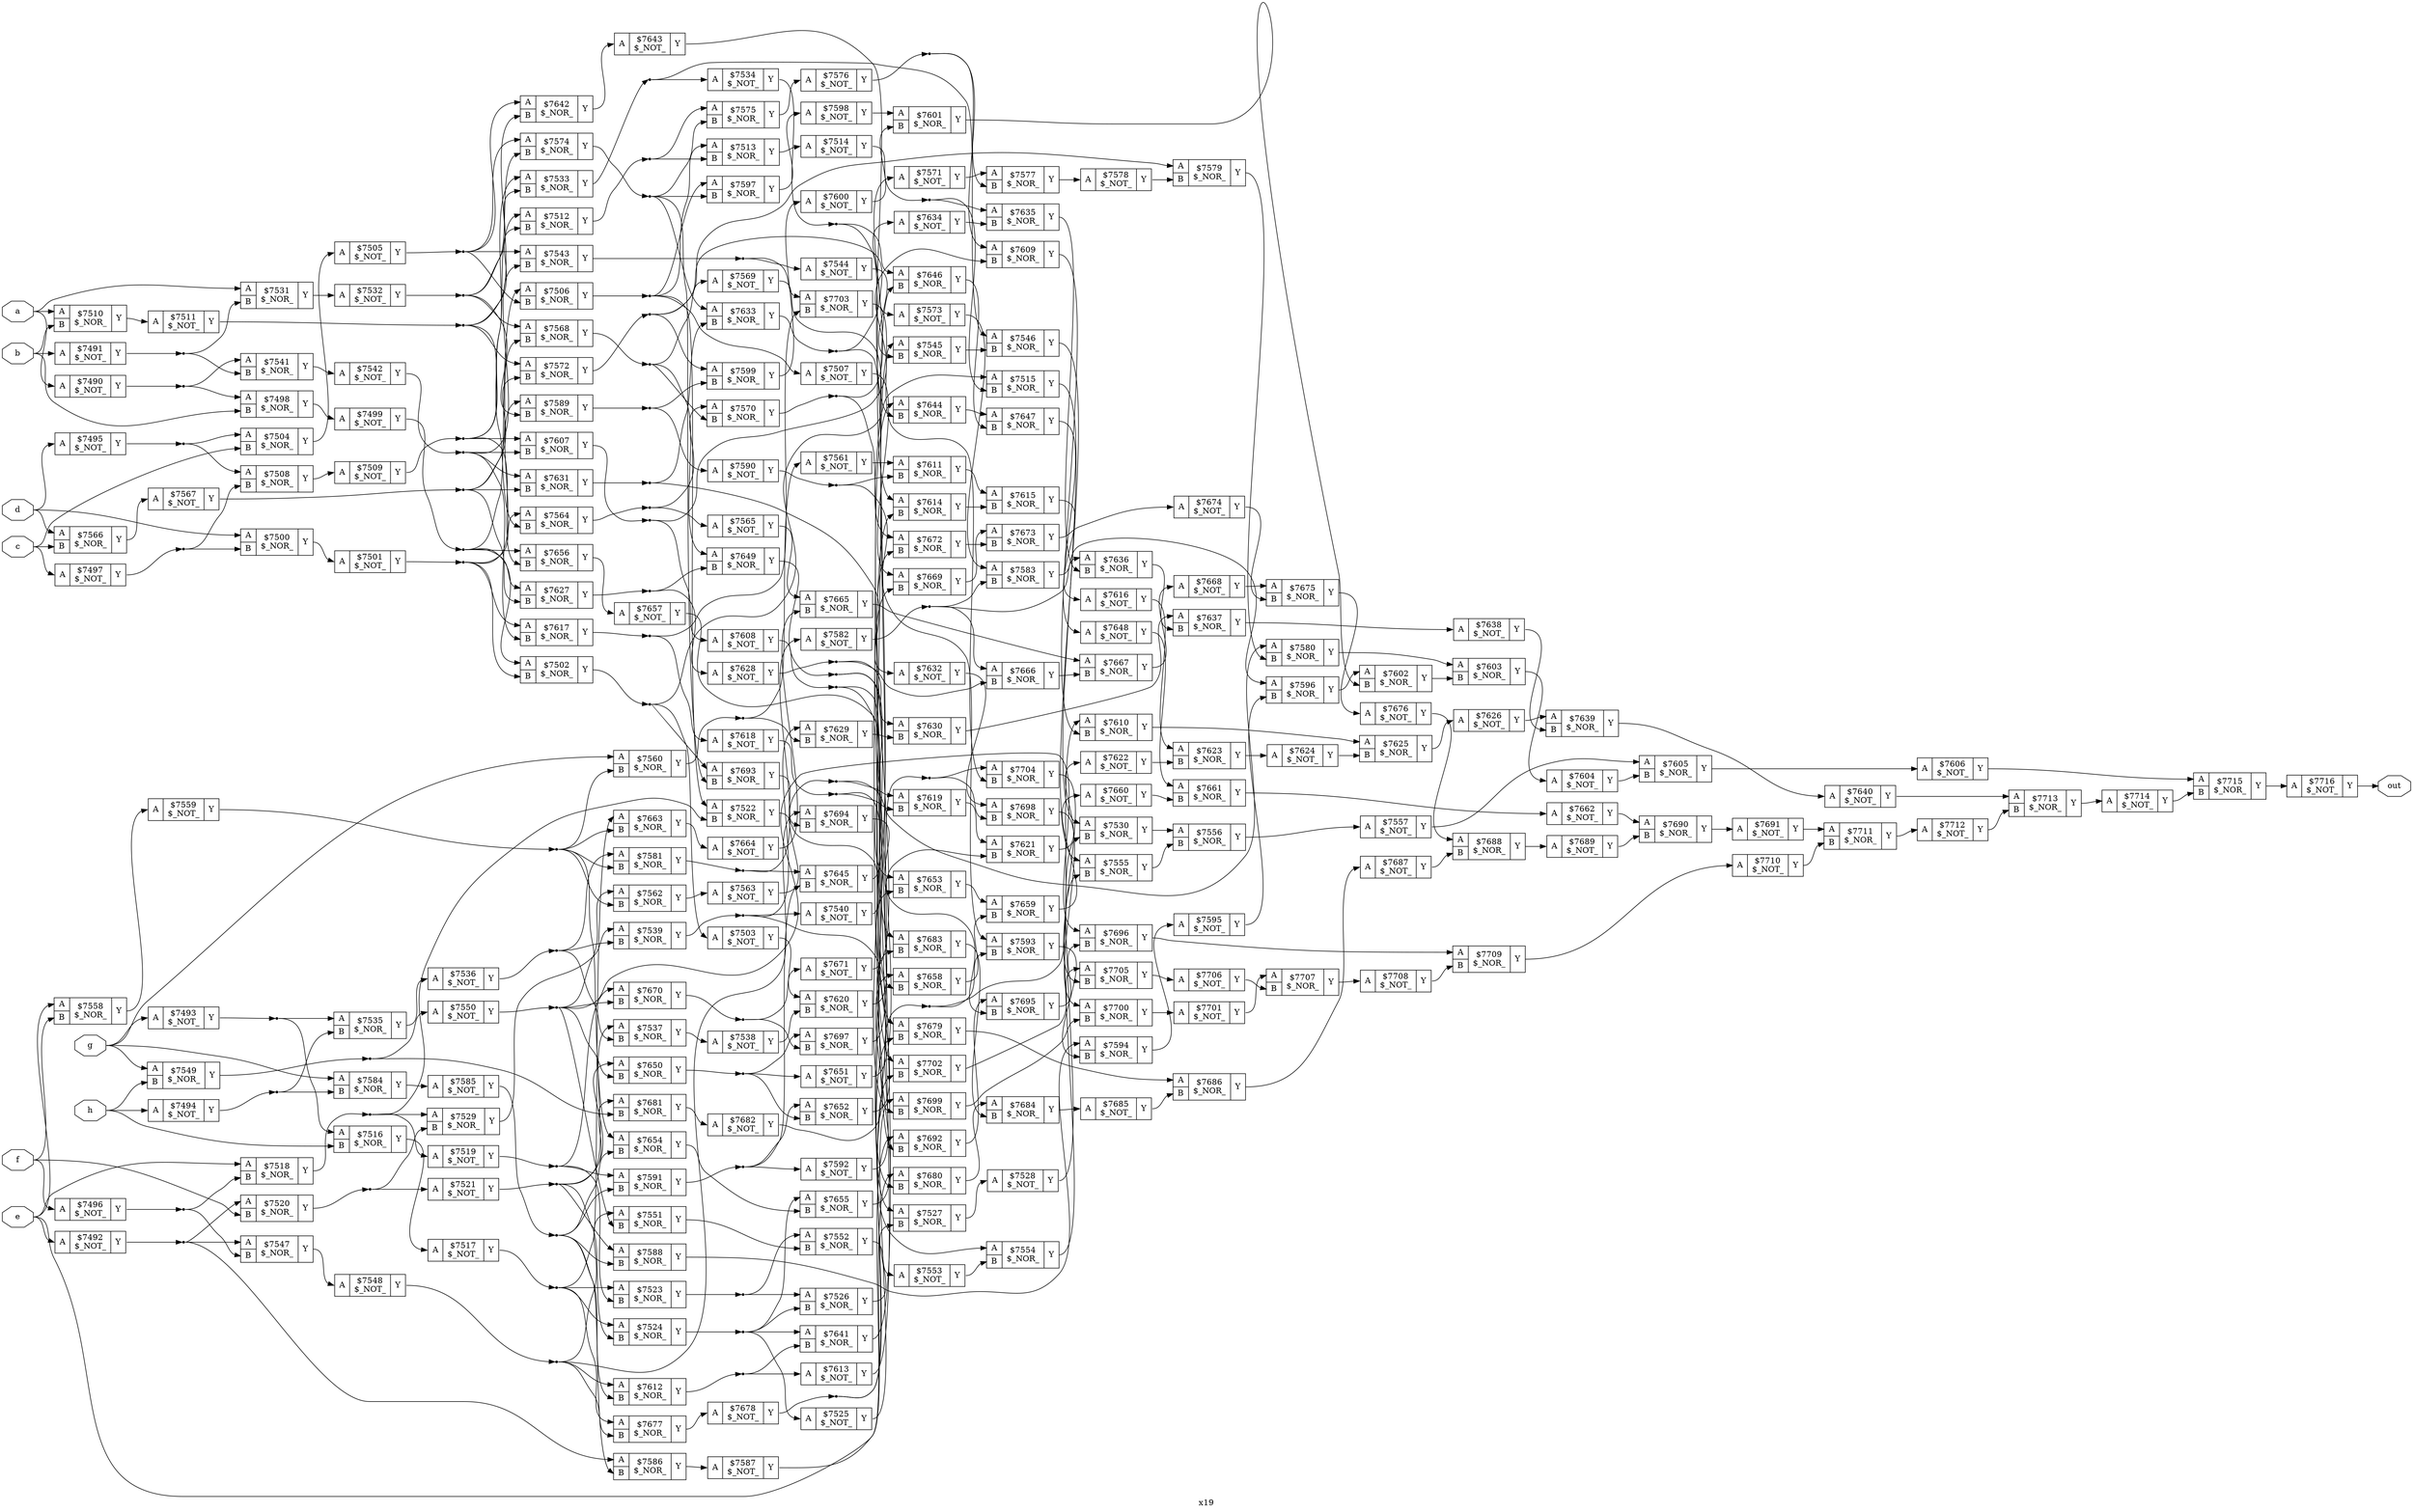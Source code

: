 digraph "x19" {
label="x19";
rankdir="LR";
remincross=true;
n227 [ shape=octagon, label="a", color="black", fontcolor="black" ];
n228 [ shape=octagon, label="b", color="black", fontcolor="black" ];
n229 [ shape=octagon, label="c", color="black", fontcolor="black" ];
n230 [ shape=octagon, label="d", color="black", fontcolor="black" ];
n231 [ shape=octagon, label="e", color="black", fontcolor="black" ];
n232 [ shape=octagon, label="f", color="black", fontcolor="black" ];
n233 [ shape=octagon, label="g", color="black", fontcolor="black" ];
n234 [ shape=octagon, label="h", color="black", fontcolor="black" ];
n235 [ shape=octagon, label="out", color="black", fontcolor="black" ];
c238 [ shape=record, label="{{<p236> A}|$7490\n$_NOT_|{<p237> Y}}" ];
c239 [ shape=record, label="{{<p236> A}|$7491\n$_NOT_|{<p237> Y}}" ];
c240 [ shape=record, label="{{<p236> A}|$7492\n$_NOT_|{<p237> Y}}" ];
c241 [ shape=record, label="{{<p236> A}|$7493\n$_NOT_|{<p237> Y}}" ];
c242 [ shape=record, label="{{<p236> A}|$7494\n$_NOT_|{<p237> Y}}" ];
c243 [ shape=record, label="{{<p236> A}|$7495\n$_NOT_|{<p237> Y}}" ];
c244 [ shape=record, label="{{<p236> A}|$7496\n$_NOT_|{<p237> Y}}" ];
c245 [ shape=record, label="{{<p236> A}|$7497\n$_NOT_|{<p237> Y}}" ];
c247 [ shape=record, label="{{<p236> A|<p246> B}|$7498\n$_NOR_|{<p237> Y}}" ];
c248 [ shape=record, label="{{<p236> A}|$7499\n$_NOT_|{<p237> Y}}" ];
c249 [ shape=record, label="{{<p236> A|<p246> B}|$7500\n$_NOR_|{<p237> Y}}" ];
c250 [ shape=record, label="{{<p236> A}|$7501\n$_NOT_|{<p237> Y}}" ];
c251 [ shape=record, label="{{<p236> A|<p246> B}|$7502\n$_NOR_|{<p237> Y}}" ];
c252 [ shape=record, label="{{<p236> A}|$7503\n$_NOT_|{<p237> Y}}" ];
c253 [ shape=record, label="{{<p236> A|<p246> B}|$7504\n$_NOR_|{<p237> Y}}" ];
c254 [ shape=record, label="{{<p236> A}|$7505\n$_NOT_|{<p237> Y}}" ];
c255 [ shape=record, label="{{<p236> A|<p246> B}|$7506\n$_NOR_|{<p237> Y}}" ];
c256 [ shape=record, label="{{<p236> A}|$7507\n$_NOT_|{<p237> Y}}" ];
c257 [ shape=record, label="{{<p236> A|<p246> B}|$7508\n$_NOR_|{<p237> Y}}" ];
c258 [ shape=record, label="{{<p236> A}|$7509\n$_NOT_|{<p237> Y}}" ];
c259 [ shape=record, label="{{<p236> A|<p246> B}|$7510\n$_NOR_|{<p237> Y}}" ];
c260 [ shape=record, label="{{<p236> A}|$7511\n$_NOT_|{<p237> Y}}" ];
c261 [ shape=record, label="{{<p236> A|<p246> B}|$7512\n$_NOR_|{<p237> Y}}" ];
c262 [ shape=record, label="{{<p236> A|<p246> B}|$7513\n$_NOR_|{<p237> Y}}" ];
c263 [ shape=record, label="{{<p236> A}|$7514\n$_NOT_|{<p237> Y}}" ];
c264 [ shape=record, label="{{<p236> A|<p246> B}|$7515\n$_NOR_|{<p237> Y}}" ];
c265 [ shape=record, label="{{<p236> A|<p246> B}|$7516\n$_NOR_|{<p237> Y}}" ];
c266 [ shape=record, label="{{<p236> A}|$7517\n$_NOT_|{<p237> Y}}" ];
c267 [ shape=record, label="{{<p236> A|<p246> B}|$7518\n$_NOR_|{<p237> Y}}" ];
c268 [ shape=record, label="{{<p236> A}|$7519\n$_NOT_|{<p237> Y}}" ];
c269 [ shape=record, label="{{<p236> A|<p246> B}|$7520\n$_NOR_|{<p237> Y}}" ];
c270 [ shape=record, label="{{<p236> A}|$7521\n$_NOT_|{<p237> Y}}" ];
c271 [ shape=record, label="{{<p236> A|<p246> B}|$7522\n$_NOR_|{<p237> Y}}" ];
c272 [ shape=record, label="{{<p236> A|<p246> B}|$7523\n$_NOR_|{<p237> Y}}" ];
c273 [ shape=record, label="{{<p236> A|<p246> B}|$7524\n$_NOR_|{<p237> Y}}" ];
c274 [ shape=record, label="{{<p236> A}|$7525\n$_NOT_|{<p237> Y}}" ];
c275 [ shape=record, label="{{<p236> A|<p246> B}|$7526\n$_NOR_|{<p237> Y}}" ];
c276 [ shape=record, label="{{<p236> A|<p246> B}|$7527\n$_NOR_|{<p237> Y}}" ];
c277 [ shape=record, label="{{<p236> A}|$7528\n$_NOT_|{<p237> Y}}" ];
c278 [ shape=record, label="{{<p236> A|<p246> B}|$7529\n$_NOR_|{<p237> Y}}" ];
c279 [ shape=record, label="{{<p236> A|<p246> B}|$7530\n$_NOR_|{<p237> Y}}" ];
c280 [ shape=record, label="{{<p236> A|<p246> B}|$7531\n$_NOR_|{<p237> Y}}" ];
c281 [ shape=record, label="{{<p236> A}|$7532\n$_NOT_|{<p237> Y}}" ];
c282 [ shape=record, label="{{<p236> A|<p246> B}|$7533\n$_NOR_|{<p237> Y}}" ];
c283 [ shape=record, label="{{<p236> A}|$7534\n$_NOT_|{<p237> Y}}" ];
c284 [ shape=record, label="{{<p236> A|<p246> B}|$7535\n$_NOR_|{<p237> Y}}" ];
c285 [ shape=record, label="{{<p236> A}|$7536\n$_NOT_|{<p237> Y}}" ];
c286 [ shape=record, label="{{<p236> A|<p246> B}|$7537\n$_NOR_|{<p237> Y}}" ];
c287 [ shape=record, label="{{<p236> A}|$7538\n$_NOT_|{<p237> Y}}" ];
c288 [ shape=record, label="{{<p236> A|<p246> B}|$7539\n$_NOR_|{<p237> Y}}" ];
c289 [ shape=record, label="{{<p236> A}|$7540\n$_NOT_|{<p237> Y}}" ];
c290 [ shape=record, label="{{<p236> A|<p246> B}|$7541\n$_NOR_|{<p237> Y}}" ];
c291 [ shape=record, label="{{<p236> A}|$7542\n$_NOT_|{<p237> Y}}" ];
c292 [ shape=record, label="{{<p236> A|<p246> B}|$7543\n$_NOR_|{<p237> Y}}" ];
c293 [ shape=record, label="{{<p236> A}|$7544\n$_NOT_|{<p237> Y}}" ];
c294 [ shape=record, label="{{<p236> A|<p246> B}|$7545\n$_NOR_|{<p237> Y}}" ];
c295 [ shape=record, label="{{<p236> A|<p246> B}|$7546\n$_NOR_|{<p237> Y}}" ];
c296 [ shape=record, label="{{<p236> A|<p246> B}|$7547\n$_NOR_|{<p237> Y}}" ];
c297 [ shape=record, label="{{<p236> A}|$7548\n$_NOT_|{<p237> Y}}" ];
c298 [ shape=record, label="{{<p236> A|<p246> B}|$7549\n$_NOR_|{<p237> Y}}" ];
c299 [ shape=record, label="{{<p236> A}|$7550\n$_NOT_|{<p237> Y}}" ];
c300 [ shape=record, label="{{<p236> A|<p246> B}|$7551\n$_NOR_|{<p237> Y}}" ];
c301 [ shape=record, label="{{<p236> A|<p246> B}|$7552\n$_NOR_|{<p237> Y}}" ];
c302 [ shape=record, label="{{<p236> A}|$7553\n$_NOT_|{<p237> Y}}" ];
c303 [ shape=record, label="{{<p236> A|<p246> B}|$7554\n$_NOR_|{<p237> Y}}" ];
c304 [ shape=record, label="{{<p236> A|<p246> B}|$7555\n$_NOR_|{<p237> Y}}" ];
c305 [ shape=record, label="{{<p236> A|<p246> B}|$7556\n$_NOR_|{<p237> Y}}" ];
c306 [ shape=record, label="{{<p236> A}|$7557\n$_NOT_|{<p237> Y}}" ];
c307 [ shape=record, label="{{<p236> A|<p246> B}|$7558\n$_NOR_|{<p237> Y}}" ];
c308 [ shape=record, label="{{<p236> A}|$7559\n$_NOT_|{<p237> Y}}" ];
c309 [ shape=record, label="{{<p236> A|<p246> B}|$7560\n$_NOR_|{<p237> Y}}" ];
c310 [ shape=record, label="{{<p236> A}|$7561\n$_NOT_|{<p237> Y}}" ];
c311 [ shape=record, label="{{<p236> A|<p246> B}|$7562\n$_NOR_|{<p237> Y}}" ];
c312 [ shape=record, label="{{<p236> A}|$7563\n$_NOT_|{<p237> Y}}" ];
c313 [ shape=record, label="{{<p236> A|<p246> B}|$7564\n$_NOR_|{<p237> Y}}" ];
c314 [ shape=record, label="{{<p236> A}|$7565\n$_NOT_|{<p237> Y}}" ];
c315 [ shape=record, label="{{<p236> A|<p246> B}|$7566\n$_NOR_|{<p237> Y}}" ];
c316 [ shape=record, label="{{<p236> A}|$7567\n$_NOT_|{<p237> Y}}" ];
c317 [ shape=record, label="{{<p236> A|<p246> B}|$7568\n$_NOR_|{<p237> Y}}" ];
c318 [ shape=record, label="{{<p236> A}|$7569\n$_NOT_|{<p237> Y}}" ];
c319 [ shape=record, label="{{<p236> A|<p246> B}|$7570\n$_NOR_|{<p237> Y}}" ];
c320 [ shape=record, label="{{<p236> A}|$7571\n$_NOT_|{<p237> Y}}" ];
c321 [ shape=record, label="{{<p236> A|<p246> B}|$7572\n$_NOR_|{<p237> Y}}" ];
c322 [ shape=record, label="{{<p236> A}|$7573\n$_NOT_|{<p237> Y}}" ];
c323 [ shape=record, label="{{<p236> A|<p246> B}|$7574\n$_NOR_|{<p237> Y}}" ];
c324 [ shape=record, label="{{<p236> A|<p246> B}|$7575\n$_NOR_|{<p237> Y}}" ];
c325 [ shape=record, label="{{<p236> A}|$7576\n$_NOT_|{<p237> Y}}" ];
c326 [ shape=record, label="{{<p236> A|<p246> B}|$7577\n$_NOR_|{<p237> Y}}" ];
c327 [ shape=record, label="{{<p236> A}|$7578\n$_NOT_|{<p237> Y}}" ];
c328 [ shape=record, label="{{<p236> A|<p246> B}|$7579\n$_NOR_|{<p237> Y}}" ];
c329 [ shape=record, label="{{<p236> A|<p246> B}|$7580\n$_NOR_|{<p237> Y}}" ];
c330 [ shape=record, label="{{<p236> A|<p246> B}|$7581\n$_NOR_|{<p237> Y}}" ];
c331 [ shape=record, label="{{<p236> A}|$7582\n$_NOT_|{<p237> Y}}" ];
c332 [ shape=record, label="{{<p236> A|<p246> B}|$7583\n$_NOR_|{<p237> Y}}" ];
c333 [ shape=record, label="{{<p236> A|<p246> B}|$7584\n$_NOR_|{<p237> Y}}" ];
c334 [ shape=record, label="{{<p236> A}|$7585\n$_NOT_|{<p237> Y}}" ];
c335 [ shape=record, label="{{<p236> A|<p246> B}|$7586\n$_NOR_|{<p237> Y}}" ];
c336 [ shape=record, label="{{<p236> A}|$7587\n$_NOT_|{<p237> Y}}" ];
c337 [ shape=record, label="{{<p236> A|<p246> B}|$7588\n$_NOR_|{<p237> Y}}" ];
c338 [ shape=record, label="{{<p236> A|<p246> B}|$7589\n$_NOR_|{<p237> Y}}" ];
c339 [ shape=record, label="{{<p236> A}|$7590\n$_NOT_|{<p237> Y}}" ];
c340 [ shape=record, label="{{<p236> A|<p246> B}|$7591\n$_NOR_|{<p237> Y}}" ];
c341 [ shape=record, label="{{<p236> A}|$7592\n$_NOT_|{<p237> Y}}" ];
c342 [ shape=record, label="{{<p236> A|<p246> B}|$7593\n$_NOR_|{<p237> Y}}" ];
c343 [ shape=record, label="{{<p236> A|<p246> B}|$7594\n$_NOR_|{<p237> Y}}" ];
c344 [ shape=record, label="{{<p236> A}|$7595\n$_NOT_|{<p237> Y}}" ];
c345 [ shape=record, label="{{<p236> A|<p246> B}|$7596\n$_NOR_|{<p237> Y}}" ];
c346 [ shape=record, label="{{<p236> A|<p246> B}|$7597\n$_NOR_|{<p237> Y}}" ];
c347 [ shape=record, label="{{<p236> A}|$7598\n$_NOT_|{<p237> Y}}" ];
c348 [ shape=record, label="{{<p236> A|<p246> B}|$7599\n$_NOR_|{<p237> Y}}" ];
c349 [ shape=record, label="{{<p236> A}|$7600\n$_NOT_|{<p237> Y}}" ];
c350 [ shape=record, label="{{<p236> A|<p246> B}|$7601\n$_NOR_|{<p237> Y}}" ];
c351 [ shape=record, label="{{<p236> A|<p246> B}|$7602\n$_NOR_|{<p237> Y}}" ];
c352 [ shape=record, label="{{<p236> A|<p246> B}|$7603\n$_NOR_|{<p237> Y}}" ];
c353 [ shape=record, label="{{<p236> A}|$7604\n$_NOT_|{<p237> Y}}" ];
c354 [ shape=record, label="{{<p236> A|<p246> B}|$7605\n$_NOR_|{<p237> Y}}" ];
c355 [ shape=record, label="{{<p236> A}|$7606\n$_NOT_|{<p237> Y}}" ];
c356 [ shape=record, label="{{<p236> A|<p246> B}|$7607\n$_NOR_|{<p237> Y}}" ];
c357 [ shape=record, label="{{<p236> A}|$7608\n$_NOT_|{<p237> Y}}" ];
c358 [ shape=record, label="{{<p236> A|<p246> B}|$7609\n$_NOR_|{<p237> Y}}" ];
c359 [ shape=record, label="{{<p236> A|<p246> B}|$7610\n$_NOR_|{<p237> Y}}" ];
c360 [ shape=record, label="{{<p236> A|<p246> B}|$7611\n$_NOR_|{<p237> Y}}" ];
c361 [ shape=record, label="{{<p236> A|<p246> B}|$7612\n$_NOR_|{<p237> Y}}" ];
c362 [ shape=record, label="{{<p236> A}|$7613\n$_NOT_|{<p237> Y}}" ];
c363 [ shape=record, label="{{<p236> A|<p246> B}|$7614\n$_NOR_|{<p237> Y}}" ];
c364 [ shape=record, label="{{<p236> A|<p246> B}|$7615\n$_NOR_|{<p237> Y}}" ];
c365 [ shape=record, label="{{<p236> A}|$7616\n$_NOT_|{<p237> Y}}" ];
c366 [ shape=record, label="{{<p236> A|<p246> B}|$7617\n$_NOR_|{<p237> Y}}" ];
c367 [ shape=record, label="{{<p236> A}|$7618\n$_NOT_|{<p237> Y}}" ];
c368 [ shape=record, label="{{<p236> A|<p246> B}|$7619\n$_NOR_|{<p237> Y}}" ];
c369 [ shape=record, label="{{<p236> A|<p246> B}|$7620\n$_NOR_|{<p237> Y}}" ];
c370 [ shape=record, label="{{<p236> A|<p246> B}|$7621\n$_NOR_|{<p237> Y}}" ];
c371 [ shape=record, label="{{<p236> A}|$7622\n$_NOT_|{<p237> Y}}" ];
c372 [ shape=record, label="{{<p236> A|<p246> B}|$7623\n$_NOR_|{<p237> Y}}" ];
c373 [ shape=record, label="{{<p236> A}|$7624\n$_NOT_|{<p237> Y}}" ];
c374 [ shape=record, label="{{<p236> A|<p246> B}|$7625\n$_NOR_|{<p237> Y}}" ];
c375 [ shape=record, label="{{<p236> A}|$7626\n$_NOT_|{<p237> Y}}" ];
c376 [ shape=record, label="{{<p236> A|<p246> B}|$7627\n$_NOR_|{<p237> Y}}" ];
c377 [ shape=record, label="{{<p236> A}|$7628\n$_NOT_|{<p237> Y}}" ];
c378 [ shape=record, label="{{<p236> A|<p246> B}|$7629\n$_NOR_|{<p237> Y}}" ];
c379 [ shape=record, label="{{<p236> A|<p246> B}|$7630\n$_NOR_|{<p237> Y}}" ];
c380 [ shape=record, label="{{<p236> A|<p246> B}|$7631\n$_NOR_|{<p237> Y}}" ];
c381 [ shape=record, label="{{<p236> A}|$7632\n$_NOT_|{<p237> Y}}" ];
c382 [ shape=record, label="{{<p236> A|<p246> B}|$7633\n$_NOR_|{<p237> Y}}" ];
c383 [ shape=record, label="{{<p236> A}|$7634\n$_NOT_|{<p237> Y}}" ];
c384 [ shape=record, label="{{<p236> A|<p246> B}|$7635\n$_NOR_|{<p237> Y}}" ];
c385 [ shape=record, label="{{<p236> A|<p246> B}|$7636\n$_NOR_|{<p237> Y}}" ];
c386 [ shape=record, label="{{<p236> A|<p246> B}|$7637\n$_NOR_|{<p237> Y}}" ];
c387 [ shape=record, label="{{<p236> A}|$7638\n$_NOT_|{<p237> Y}}" ];
c388 [ shape=record, label="{{<p236> A|<p246> B}|$7639\n$_NOR_|{<p237> Y}}" ];
c389 [ shape=record, label="{{<p236> A}|$7640\n$_NOT_|{<p237> Y}}" ];
c390 [ shape=record, label="{{<p236> A|<p246> B}|$7641\n$_NOR_|{<p237> Y}}" ];
c391 [ shape=record, label="{{<p236> A|<p246> B}|$7642\n$_NOR_|{<p237> Y}}" ];
c392 [ shape=record, label="{{<p236> A}|$7643\n$_NOT_|{<p237> Y}}" ];
c393 [ shape=record, label="{{<p236> A|<p246> B}|$7644\n$_NOR_|{<p237> Y}}" ];
c394 [ shape=record, label="{{<p236> A|<p246> B}|$7645\n$_NOR_|{<p237> Y}}" ];
c395 [ shape=record, label="{{<p236> A|<p246> B}|$7646\n$_NOR_|{<p237> Y}}" ];
c396 [ shape=record, label="{{<p236> A|<p246> B}|$7647\n$_NOR_|{<p237> Y}}" ];
c397 [ shape=record, label="{{<p236> A}|$7648\n$_NOT_|{<p237> Y}}" ];
c398 [ shape=record, label="{{<p236> A|<p246> B}|$7649\n$_NOR_|{<p237> Y}}" ];
c399 [ shape=record, label="{{<p236> A|<p246> B}|$7650\n$_NOR_|{<p237> Y}}" ];
c400 [ shape=record, label="{{<p236> A}|$7651\n$_NOT_|{<p237> Y}}" ];
c401 [ shape=record, label="{{<p236> A|<p246> B}|$7652\n$_NOR_|{<p237> Y}}" ];
c402 [ shape=record, label="{{<p236> A|<p246> B}|$7653\n$_NOR_|{<p237> Y}}" ];
c403 [ shape=record, label="{{<p236> A|<p246> B}|$7654\n$_NOR_|{<p237> Y}}" ];
c404 [ shape=record, label="{{<p236> A|<p246> B}|$7655\n$_NOR_|{<p237> Y}}" ];
c405 [ shape=record, label="{{<p236> A|<p246> B}|$7656\n$_NOR_|{<p237> Y}}" ];
c406 [ shape=record, label="{{<p236> A}|$7657\n$_NOT_|{<p237> Y}}" ];
c407 [ shape=record, label="{{<p236> A|<p246> B}|$7658\n$_NOR_|{<p237> Y}}" ];
c408 [ shape=record, label="{{<p236> A|<p246> B}|$7659\n$_NOR_|{<p237> Y}}" ];
c409 [ shape=record, label="{{<p236> A}|$7660\n$_NOT_|{<p237> Y}}" ];
c410 [ shape=record, label="{{<p236> A|<p246> B}|$7661\n$_NOR_|{<p237> Y}}" ];
c411 [ shape=record, label="{{<p236> A}|$7662\n$_NOT_|{<p237> Y}}" ];
c412 [ shape=record, label="{{<p236> A|<p246> B}|$7663\n$_NOR_|{<p237> Y}}" ];
c413 [ shape=record, label="{{<p236> A}|$7664\n$_NOT_|{<p237> Y}}" ];
c414 [ shape=record, label="{{<p236> A|<p246> B}|$7665\n$_NOR_|{<p237> Y}}" ];
c415 [ shape=record, label="{{<p236> A|<p246> B}|$7666\n$_NOR_|{<p237> Y}}" ];
c416 [ shape=record, label="{{<p236> A|<p246> B}|$7667\n$_NOR_|{<p237> Y}}" ];
c417 [ shape=record, label="{{<p236> A}|$7668\n$_NOT_|{<p237> Y}}" ];
c418 [ shape=record, label="{{<p236> A|<p246> B}|$7669\n$_NOR_|{<p237> Y}}" ];
c419 [ shape=record, label="{{<p236> A|<p246> B}|$7670\n$_NOR_|{<p237> Y}}" ];
c420 [ shape=record, label="{{<p236> A}|$7671\n$_NOT_|{<p237> Y}}" ];
c421 [ shape=record, label="{{<p236> A|<p246> B}|$7672\n$_NOR_|{<p237> Y}}" ];
c422 [ shape=record, label="{{<p236> A|<p246> B}|$7673\n$_NOR_|{<p237> Y}}" ];
c423 [ shape=record, label="{{<p236> A}|$7674\n$_NOT_|{<p237> Y}}" ];
c424 [ shape=record, label="{{<p236> A|<p246> B}|$7675\n$_NOR_|{<p237> Y}}" ];
c425 [ shape=record, label="{{<p236> A}|$7676\n$_NOT_|{<p237> Y}}" ];
c426 [ shape=record, label="{{<p236> A|<p246> B}|$7677\n$_NOR_|{<p237> Y}}" ];
c427 [ shape=record, label="{{<p236> A}|$7678\n$_NOT_|{<p237> Y}}" ];
c428 [ shape=record, label="{{<p236> A|<p246> B}|$7679\n$_NOR_|{<p237> Y}}" ];
c429 [ shape=record, label="{{<p236> A|<p246> B}|$7680\n$_NOR_|{<p237> Y}}" ];
c430 [ shape=record, label="{{<p236> A|<p246> B}|$7681\n$_NOR_|{<p237> Y}}" ];
c431 [ shape=record, label="{{<p236> A}|$7682\n$_NOT_|{<p237> Y}}" ];
c432 [ shape=record, label="{{<p236> A|<p246> B}|$7683\n$_NOR_|{<p237> Y}}" ];
c433 [ shape=record, label="{{<p236> A|<p246> B}|$7684\n$_NOR_|{<p237> Y}}" ];
c434 [ shape=record, label="{{<p236> A}|$7685\n$_NOT_|{<p237> Y}}" ];
c435 [ shape=record, label="{{<p236> A|<p246> B}|$7686\n$_NOR_|{<p237> Y}}" ];
c436 [ shape=record, label="{{<p236> A}|$7687\n$_NOT_|{<p237> Y}}" ];
c437 [ shape=record, label="{{<p236> A|<p246> B}|$7688\n$_NOR_|{<p237> Y}}" ];
c438 [ shape=record, label="{{<p236> A}|$7689\n$_NOT_|{<p237> Y}}" ];
c439 [ shape=record, label="{{<p236> A|<p246> B}|$7690\n$_NOR_|{<p237> Y}}" ];
c440 [ shape=record, label="{{<p236> A}|$7691\n$_NOT_|{<p237> Y}}" ];
c441 [ shape=record, label="{{<p236> A|<p246> B}|$7692\n$_NOR_|{<p237> Y}}" ];
c442 [ shape=record, label="{{<p236> A|<p246> B}|$7693\n$_NOR_|{<p237> Y}}" ];
c443 [ shape=record, label="{{<p236> A|<p246> B}|$7694\n$_NOR_|{<p237> Y}}" ];
c444 [ shape=record, label="{{<p236> A|<p246> B}|$7695\n$_NOR_|{<p237> Y}}" ];
c445 [ shape=record, label="{{<p236> A|<p246> B}|$7696\n$_NOR_|{<p237> Y}}" ];
c446 [ shape=record, label="{{<p236> A|<p246> B}|$7697\n$_NOR_|{<p237> Y}}" ];
c447 [ shape=record, label="{{<p236> A|<p246> B}|$7698\n$_NOR_|{<p237> Y}}" ];
c448 [ shape=record, label="{{<p236> A|<p246> B}|$7699\n$_NOR_|{<p237> Y}}" ];
c449 [ shape=record, label="{{<p236> A|<p246> B}|$7700\n$_NOR_|{<p237> Y}}" ];
c450 [ shape=record, label="{{<p236> A}|$7701\n$_NOT_|{<p237> Y}}" ];
c451 [ shape=record, label="{{<p236> A|<p246> B}|$7702\n$_NOR_|{<p237> Y}}" ];
c452 [ shape=record, label="{{<p236> A|<p246> B}|$7703\n$_NOR_|{<p237> Y}}" ];
c453 [ shape=record, label="{{<p236> A|<p246> B}|$7704\n$_NOR_|{<p237> Y}}" ];
c454 [ shape=record, label="{{<p236> A|<p246> B}|$7705\n$_NOR_|{<p237> Y}}" ];
c455 [ shape=record, label="{{<p236> A}|$7706\n$_NOT_|{<p237> Y}}" ];
c456 [ shape=record, label="{{<p236> A|<p246> B}|$7707\n$_NOR_|{<p237> Y}}" ];
c457 [ shape=record, label="{{<p236> A}|$7708\n$_NOT_|{<p237> Y}}" ];
c458 [ shape=record, label="{{<p236> A|<p246> B}|$7709\n$_NOR_|{<p237> Y}}" ];
c459 [ shape=record, label="{{<p236> A}|$7710\n$_NOT_|{<p237> Y}}" ];
c460 [ shape=record, label="{{<p236> A|<p246> B}|$7711\n$_NOR_|{<p237> Y}}" ];
c461 [ shape=record, label="{{<p236> A}|$7712\n$_NOT_|{<p237> Y}}" ];
c462 [ shape=record, label="{{<p236> A|<p246> B}|$7713\n$_NOR_|{<p237> Y}}" ];
c463 [ shape=record, label="{{<p236> A}|$7714\n$_NOT_|{<p237> Y}}" ];
c464 [ shape=record, label="{{<p236> A|<p246> B}|$7715\n$_NOR_|{<p237> Y}}" ];
c465 [ shape=record, label="{{<p236> A}|$7716\n$_NOT_|{<p237> Y}}" ];
c329:p237:e -> c352:p236:w [color="black", label=""];
n10 [ shape=point ];
c338:p237:e -> n10:w [color="black", label=""];
n10:e -> c339:p236:w [color="black", label=""];
n10:e -> c348:p246:w [color="black", label=""];
n100 [ shape=point ];
c419:p237:e -> n100:w [color="black", label=""];
n100:e -> c420:p236:w [color="black", label=""];
n100:e -> c446:p246:w [color="black", label=""];
c420:p237:e -> c421:p246:w [color="black", label=""];
c421:p237:e -> c422:p246:w [color="black", label=""];
c422:p237:e -> c423:p236:w [color="black", label=""];
c423:p237:e -> c424:p246:w [color="black", label=""];
c424:p237:e -> c425:p236:w [color="black", label=""];
c425:p237:e -> c437:p236:w [color="black", label=""];
c426:p237:e -> c427:p236:w [color="black", label=""];
n108 [ shape=point ];
c427:p237:e -> n108:w [color="black", label=""];
n108:e -> c428:p246:w [color="black", label=""];
n108:e -> c451:p246:w [color="black", label=""];
c428:p237:e -> c435:p236:w [color="black", label=""];
n11 [ shape=point ];
c238:p237:e -> n11:w [color="black", label=""];
n11:e -> c247:p236:w [color="black", label=""];
n11:e -> c290:p236:w [color="black", label=""];
n110 [ shape=point ];
c248:p237:e -> n110:w [color="black", label=""];
n110:e -> c251:p236:w [color="black", label=""];
n110:e -> c255:p236:w [color="black", label=""];
n110:e -> c376:p236:w [color="black", label=""];
n110:e -> c405:p236:w [color="black", label=""];
c429:p237:e -> c433:p236:w [color="black", label=""];
c430:p237:e -> c431:p236:w [color="black", label=""];
c431:p237:e -> c432:p246:w [color="black", label=""];
c432:p237:e -> c433:p246:w [color="black", label=""];
c433:p237:e -> c434:p236:w [color="black", label=""];
c434:p237:e -> c435:p246:w [color="black", label=""];
c435:p237:e -> c436:p236:w [color="black", label=""];
c436:p237:e -> c437:p246:w [color="black", label=""];
c437:p237:e -> c438:p236:w [color="black", label=""];
n12 [ shape=point ];
c339:p237:e -> n12:w [color="black", label=""];
n12:e -> c342:p236:w [color="black", label=""];
n12:e -> c360:p246:w [color="black", label=""];
c438:p237:e -> c439:p246:w [color="black", label=""];
c249:p237:e -> c250:p236:w [color="black", label=""];
c439:p237:e -> c440:p236:w [color="black", label=""];
c440:p237:e -> c460:p236:w [color="black", label=""];
c441:p237:e -> c444:p236:w [color="black", label=""];
c442:p237:e -> c443:p246:w [color="black", label=""];
c443:p237:e -> c444:p246:w [color="black", label=""];
c444:p237:e -> c445:p246:w [color="black", label=""];
c445:p237:e -> c458:p236:w [color="black", label=""];
n129 [ shape=point ];
c446:p237:e -> n129:w [color="black", label=""];
n129:e -> c447:p246:w [color="black", label=""];
n129:e -> c453:p236:w [color="black", label=""];
n13 [ shape=point ];
c340:p237:e -> n13:w [color="black", label=""];
n13:e -> c341:p236:w [color="black", label=""];
n13:e -> c394:p246:w [color="black", label=""];
n13:e -> c401:p236:w [color="black", label=""];
c447:p237:e -> c449:p236:w [color="black", label=""];
c448:p237:e -> c449:p246:w [color="black", label=""];
n132 [ shape=point ];
c250:p237:e -> n132:w [color="black", label=""];
n132:e -> c251:p246:w [color="black", label=""];
n132:e -> c313:p236:w [color="black", label=""];
n132:e -> c338:p236:w [color="black", label=""];
n132:e -> c366:p236:w [color="black", label=""];
c449:p237:e -> c450:p236:w [color="black", label=""];
c450:p237:e -> c456:p236:w [color="black", label=""];
c451:p237:e -> c454:p236:w [color="black", label=""];
c452:p237:e -> c453:p246:w [color="black", label=""];
c453:p237:e -> c454:p246:w [color="black", label=""];
c454:p237:e -> c455:p236:w [color="black", label=""];
c455:p237:e -> c456:p246:w [color="black", label=""];
n14 [ shape=point ];
c341:p237:e -> n14:w [color="black", label=""];
n14:e -> c342:p246:w [color="black", label=""];
n14:e -> c359:p236:w [color="black", label=""];
c456:p237:e -> c457:p236:w [color="black", label=""];
c457:p237:e -> c458:p246:w [color="black", label=""];
c458:p237:e -> c459:p236:w [color="black", label=""];
n143 [ shape=point ];
c251:p237:e -> n143:w [color="black", label=""];
n143:e -> c252:p236:w [color="black", label=""];
n143:e -> c264:p236:w [color="black", label=""];
n143:e -> c442:p236:w [color="black", label=""];
c459:p237:e -> c460:p246:w [color="black", label=""];
c460:p237:e -> c461:p236:w [color="black", label=""];
c461:p237:e -> c462:p246:w [color="black", label=""];
c462:p237:e -> c463:p236:w [color="black", label=""];
c463:p237:e -> c464:p246:w [color="black", label=""];
c464:p237:e -> c465:p236:w [color="black", label=""];
c342:p237:e -> c343:p246:w [color="black", label=""];
c252:p237:e -> c369:p236:w [color="black", label=""];
c253:p237:e -> c254:p236:w [color="black", label=""];
n152 [ shape=point ];
c254:p237:e -> n152:w [color="black", label=""];
n152:e -> c255:p246:w [color="black", label=""];
n152:e -> c292:p236:w [color="black", label=""];
n152:e -> c323:p236:w [color="black", label=""];
n152:e -> c391:p236:w [color="black", label=""];
n153 [ shape=point ];
c255:p237:e -> n153:w [color="black", label=""];
n153:e -> c256:p236:w [color="black", label=""];
n153:e -> c262:p236:w [color="black", label=""];
n153:e -> c271:p236:w [color="black", label=""];
n153:e -> c346:p236:w [color="black", label=""];
c256:p237:e -> c418:p236:w [color="black", label=""];
c257:p237:e -> c258:p236:w [color="black", label=""];
n156 [ shape=point ];
c258:p237:e -> n156:w [color="black", label=""];
n156:e -> c261:p236:w [color="black", label=""];
n156:e -> c282:p236:w [color="black", label=""];
n156:e -> c356:p236:w [color="black", label=""];
n156:e -> c405:p246:w [color="black", label=""];
c259:p237:e -> c260:p236:w [color="black", label=""];
n158 [ shape=point ];
c260:p237:e -> n158:w [color="black", label=""];
n158:e -> c261:p246:w [color="black", label=""];
n158:e -> c313:p246:w [color="black", label=""];
n158:e -> c321:p236:w [color="black", label=""];
n158:e -> c391:p246:w [color="black", label=""];
n159 [ shape=point ];
c261:p237:e -> n159:w [color="black", label=""];
n159:e -> c262:p246:w [color="black", label=""];
n159:e -> c324:p236:w [color="black", label=""];
c343:p237:e -> c344:p236:w [color="black", label=""];
c262:p237:e -> c263:p236:w [color="black", label=""];
n161 [ shape=point ];
c263:p237:e -> n161:w [color="black", label=""];
n161:e -> c264:p246:w [color="black", label=""];
n161:e -> c384:p236:w [color="black", label=""];
c264:p237:e -> c279:p236:w [color="black", label=""];
c265:p237:e -> c266:p236:w [color="black", label=""];
n164 [ shape=point ];
c266:p237:e -> n164:w [color="black", label=""];
n164:e -> c272:p236:w [color="black", label=""];
n164:e -> c273:p236:w [color="black", label=""];
n164:e -> c412:p236:w [color="black", label=""];
n164:e -> c426:p236:w [color="black", label=""];
n165 [ shape=point ];
c267:p237:e -> n165:w [color="black", label=""];
n165:e -> c268:p236:w [color="black", label=""];
n165:e -> c271:p246:w [color="black", label=""];
n165:e -> c278:p236:w [color="black", label=""];
n166 [ shape=point ];
c268:p237:e -> n166:w [color="black", label=""];
n166:e -> c272:p246:w [color="black", label=""];
n166:e -> c340:p236:w [color="black", label=""];
n166:e -> c419:p236:w [color="black", label=""];
n167 [ shape=point ];
c269:p237:e -> n167:w [color="black", label=""];
n167:e -> c270:p236:w [color="black", label=""];
n167:e -> c278:p246:w [color="black", label=""];
n168 [ shape=point ];
c270:p237:e -> n168:w [color="black", label=""];
n168:e -> c273:p246:w [color="black", label=""];
n168:e -> c286:p236:w [color="black", label=""];
n168:e -> c337:p236:w [color="black", label=""];
n168:e -> c399:p236:w [color="black", label=""];
n168:e -> c430:p236:w [color="black", label=""];
c271:p237:e -> c276:p236:w [color="black", label=""];
c344:p237:e -> c345:p246:w [color="black", label=""];
n170 [ shape=point ];
c272:p237:e -> n170:w [color="black", label=""];
n170:e -> c275:p236:w [color="black", label=""];
n170:e -> c301:p236:w [color="black", label=""];
n171 [ shape=point ];
c273:p237:e -> n171:w [color="black", label=""];
n171:e -> c274:p236:w [color="black", label=""];
n171:e -> c275:p246:w [color="black", label=""];
n171:e -> c390:p236:w [color="black", label=""];
n171:e -> c404:p236:w [color="black", label=""];
c274:p237:e -> c448:p236:w [color="black", label=""];
c275:p237:e -> c276:p246:w [color="black", label=""];
c276:p237:e -> c277:p236:w [color="black", label=""];
c277:p237:e -> c279:p246:w [color="black", label=""];
c278:p237:e -> c288:p236:w [color="black", label=""];
c279:p237:e -> c305:p236:w [color="black", label=""];
c280:p237:e -> c281:p236:w [color="black", label=""];
n179 [ shape=point ];
c281:p237:e -> n179:w [color="black", label=""];
n179:e -> c282:p246:w [color="black", label=""];
n179:e -> c317:p236:w [color="black", label=""];
n179:e -> c323:p246:w [color="black", label=""];
n179:e -> c338:p246:w [color="black", label=""];
c345:p237:e -> c351:p236:w [color="black", label=""];
n180 [ shape=point ];
c282:p237:e -> n180:w [color="black", label=""];
n180:e -> c283:p236:w [color="black", label=""];
n180:e -> c295:p236:w [color="black", label=""];
n181 [ shape=point ];
c283:p237:e -> n181:w [color="black", label=""];
n181:e -> c363:p236:w [color="black", label=""];
n181:e -> c395:p236:w [color="black", label=""];
c284:p237:e -> c285:p236:w [color="black", label=""];
n183 [ shape=point ];
c285:p237:e -> n183:w [color="black", label=""];
n183:e -> c286:p246:w [color="black", label=""];
n183:e -> c288:p246:w [color="black", label=""];
n183:e -> c330:p236:w [color="black", label=""];
c286:p237:e -> c287:p236:w [color="black", label=""];
c287:p237:e -> c369:p246:w [color="black", label=""];
n186 [ shape=point ];
c288:p237:e -> n186:w [color="black", label=""];
n186:e -> c289:p236:w [color="black", label=""];
n186:e -> c303:p236:w [color="black", label=""];
n186:e -> c378:p236:w [color="black", label=""];
c289:p237:e -> c294:p236:w [color="black", label=""];
c290:p237:e -> c291:p236:w [color="black", label=""];
n189 [ shape=point ];
c291:p237:e -> n189:w [color="black", label=""];
n189:e -> c292:p246:w [color="black", label=""];
n189:e -> c356:p246:w [color="black", label=""];
n189:e -> c366:p246:w [color="black", label=""];
n189:e -> c380:p236:w [color="black", label=""];
c346:p237:e -> c347:p236:w [color="black", label=""];
n190 [ shape=point ];
c292:p237:e -> n190:w [color="black", label=""];
n190:e -> c293:p236:w [color="black", label=""];
n190:e -> c452:p236:w [color="black", label=""];
c293:p237:e -> c294:p246:w [color="black", label=""];
c294:p237:e -> c295:p246:w [color="black", label=""];
c295:p237:e -> c304:p236:w [color="black", label=""];
c296:p237:e -> c297:p236:w [color="black", label=""];
n195 [ shape=point ];
c297:p237:e -> n195:w [color="black", label=""];
n195:e -> c300:p236:w [color="black", label=""];
n195:e -> c361:p236:w [color="black", label=""];
n195:e -> c426:p246:w [color="black", label=""];
n195:e -> c443:p236:w [color="black", label=""];
n196 [ shape=point ];
c298:p237:e -> n196:w [color="black", label=""];
n196:e -> c299:p236:w [color="black", label=""];
n196:e -> c430:p246:w [color="black", label=""];
n197 [ shape=point ];
c299:p237:e -> n197:w [color="black", label=""];
n197:e -> c300:p246:w [color="black", label=""];
n197:e -> c311:p236:w [color="black", label=""];
n197:e -> c399:p246:w [color="black", label=""];
n197:e -> c419:p246:w [color="black", label=""];
n197:e -> c445:p236:w [color="black", label=""];
c300:p237:e -> c301:p246:w [color="black", label=""];
c301:p237:e -> c302:p236:w [color="black", label=""];
n2 [ shape=point ];
c330:p237:e -> n2:w [color="black", label=""];
n2:e -> c331:p236:w [color="black", label=""];
n2:e -> c394:p236:w [color="black", label=""];
c347:p237:e -> c350:p236:w [color="black", label=""];
c302:p237:e -> c303:p246:w [color="black", label=""];
c303:p237:e -> c304:p246:w [color="black", label=""];
c304:p237:e -> c305:p246:w [color="black", label=""];
c305:p237:e -> c306:p236:w [color="black", label=""];
c306:p237:e -> c354:p236:w [color="black", label=""];
c307:p237:e -> c308:p236:w [color="black", label=""];
n206 [ shape=point ];
c308:p237:e -> n206:w [color="black", label=""];
n206:e -> c309:p246:w [color="black", label=""];
n206:e -> c311:p246:w [color="black", label=""];
n206:e -> c330:p246:w [color="black", label=""];
n206:e -> c403:p236:w [color="black", label=""];
n206:e -> c412:p246:w [color="black", label=""];
n207 [ shape=point ];
c309:p237:e -> n207:w [color="black", label=""];
n207:e -> c310:p236:w [color="black", label=""];
n207:e -> c378:p246:w [color="black", label=""];
c310:p237:e -> c360:p236:w [color="black", label=""];
c311:p237:e -> c312:p236:w [color="black", label=""];
c348:p237:e -> c349:p236:w [color="black", label=""];
n210 [ shape=point ];
c312:p237:e -> n210:w [color="black", label=""];
n210:e -> c329:p236:w [color="black", label=""];
n210:e -> c368:p236:w [color="black", label=""];
n211 [ shape=point ];
c313:p237:e -> n211:w [color="black", label=""];
n211:e -> c314:p236:w [color="black", label=""];
n211:e -> c319:p236:w [color="black", label=""];
c314:p237:e -> c414:p236:w [color="black", label=""];
c315:p237:e -> c316:p236:w [color="black", label=""];
n214 [ shape=point ];
c316:p237:e -> n214:w [color="black", label=""];
n214:e -> c317:p246:w [color="black", label=""];
n214:e -> c321:p246:w [color="black", label=""];
n214:e -> c376:p246:w [color="black", label=""];
n214:e -> c380:p246:w [color="black", label=""];
n215 [ shape=point ];
c317:p237:e -> n215:w [color="black", label=""];
n215:e -> c318:p236:w [color="black", label=""];
n215:e -> c319:p246:w [color="black", label=""];
n215:e -> c398:p236:w [color="black", label=""];
c318:p237:e -> c421:p236:w [color="black", label=""];
n217 [ shape=point ];
c319:p237:e -> n217:w [color="black", label=""];
n217:e -> c320:p236:w [color="black", label=""];
n217:e -> c451:p236:w [color="black", label=""];
c320:p237:e -> c326:p236:w [color="black", label=""];
n219 [ shape=point ];
c321:p237:e -> n219:w [color="black", label=""];
n219:e -> c322:p236:w [color="black", label=""];
n219:e -> c328:p236:w [color="black", label=""];
n219:e -> c348:p236:w [color="black", label=""];
n22 [ shape=point ];
c239:p237:e -> n22:w [color="black", label=""];
n22:e -> c280:p246:w [color="black", label=""];
n22:e -> c290:p246:w [color="black", label=""];
c322:p237:e -> c332:p236:w [color="black", label=""];
n221 [ shape=point ];
c323:p237:e -> n221:w [color="black", label=""];
n221:e -> c324:p246:w [color="black", label=""];
n221:e -> c346:p246:w [color="black", label=""];
n221:e -> c382:p236:w [color="black", label=""];
n221:e -> c442:p246:w [color="black", label=""];
c324:p237:e -> c325:p236:w [color="black", label=""];
n223 [ shape=point ];
c325:p237:e -> n223:w [color="black", label=""];
n223:e -> c326:p246:w [color="black", label=""];
n223:e -> c358:p236:w [color="black", label=""];
c326:p237:e -> c327:p236:w [color="black", label=""];
c327:p237:e -> c328:p246:w [color="black", label=""];
c328:p237:e -> c329:p246:w [color="black", label=""];
n227:e -> c238:p236:w [color="black", label=""];
n227:e -> c259:p236:w [color="black", label=""];
n227:e -> c280:p236:w [color="black", label=""];
n228:e -> c239:p236:w [color="black", label=""];
n228:e -> c247:p246:w [color="black", label=""];
n228:e -> c259:p246:w [color="black", label=""];
n229:e -> c245:p236:w [color="black", label=""];
n229:e -> c253:p246:w [color="black", label=""];
n229:e -> c315:p246:w [color="black", label=""];
c349:p237:e -> c350:p246:w [color="black", label=""];
n230:e -> c243:p236:w [color="black", label=""];
n230:e -> c249:p236:w [color="black", label=""];
n230:e -> c315:p236:w [color="black", label=""];
n231:e -> c240:p236:w [color="black", label=""];
n231:e -> c267:p236:w [color="black", label=""];
n231:e -> c307:p236:w [color="black", label=""];
n231:e -> c441:p236:w [color="black", label=""];
n232:e -> c244:p236:w [color="black", label=""];
n232:e -> c269:p246:w [color="black", label=""];
n232:e -> c307:p246:w [color="black", label=""];
n233:e -> c241:p236:w [color="black", label=""];
n233:e -> c298:p236:w [color="black", label=""];
n233:e -> c309:p236:w [color="black", label=""];
n233:e -> c333:p236:w [color="black", label=""];
n234:e -> c242:p236:w [color="black", label=""];
n234:e -> c265:p246:w [color="black", label=""];
n234:e -> c298:p246:w [color="black", label=""];
c465:p237:e -> n235:w [color="black", label=""];
c350:p237:e -> c351:p246:w [color="black", label=""];
c351:p237:e -> c352:p246:w [color="black", label=""];
c352:p237:e -> c353:p236:w [color="black", label=""];
c353:p237:e -> c354:p246:w [color="black", label=""];
c354:p237:e -> c355:p236:w [color="black", label=""];
c355:p237:e -> c464:p236:w [color="black", label=""];
n3 [ shape=point ];
c331:p237:e -> n3:w [color="black", label=""];
n3:e -> c332:p246:w [color="black", label=""];
n3:e -> c385:p236:w [color="black", label=""];
n3:e -> c415:p236:w [color="black", label=""];
n30 [ shape=point ];
c356:p237:e -> n30:w [color="black", label=""];
n30:e -> c357:p236:w [color="black", label=""];
n30:e -> c358:p246:w [color="black", label=""];
n31 [ shape=point ];
c357:p237:e -> n31:w [color="black", label=""];
n31:e -> c432:p236:w [color="black", label=""];
n31:e -> c441:p246:w [color="black", label=""];
c358:p237:e -> c359:p246:w [color="black", label=""];
n33 [ shape=point ];
c240:p237:e -> n33:w [color="black", label=""];
n33:e -> c269:p236:w [color="black", label=""];
n33:e -> c296:p236:w [color="black", label=""];
n33:e -> c335:p236:w [color="black", label=""];
c359:p237:e -> c374:p236:w [color="black", label=""];
c360:p237:e -> c364:p236:w [color="black", label=""];
n36 [ shape=point ];
c361:p237:e -> n36:w [color="black", label=""];
n36:e -> c362:p236:w [color="black", label=""];
n36:e -> c390:p246:w [color="black", label=""];
c362:p237:e -> c363:p246:w [color="black", label=""];
c363:p237:e -> c364:p246:w [color="black", label=""];
c364:p237:e -> c365:p236:w [color="black", label=""];
c332:p237:e -> c345:p236:w [color="black", label=""];
c365:p237:e -> c372:p236:w [color="black", label=""];
n41 [ shape=point ];
c366:p237:e -> n41:w [color="black", label=""];
n41:e -> c367:p236:w [color="black", label=""];
n41:e -> c452:p246:w [color="black", label=""];
n42 [ shape=point ];
c367:p237:e -> n42:w [color="black", label=""];
n42:e -> c368:p246:w [color="black", label=""];
n42:e -> c429:p246:w [color="black", label=""];
c368:p237:e -> c370:p236:w [color="black", label=""];
n44 [ shape=point ];
c241:p237:e -> n44:w [color="black", label=""];
n44:e -> c265:p236:w [color="black", label=""];
n44:e -> c284:p236:w [color="black", label=""];
c369:p237:e -> c370:p246:w [color="black", label=""];
c370:p237:e -> c371:p236:w [color="black", label=""];
c371:p237:e -> c372:p246:w [color="black", label=""];
c372:p237:e -> c373:p236:w [color="black", label=""];
c373:p237:e -> c374:p246:w [color="black", label=""];
c333:p237:e -> c334:p236:w [color="black", label=""];
c374:p237:e -> c375:p236:w [color="black", label=""];
c375:p237:e -> c388:p236:w [color="black", label=""];
n52 [ shape=point ];
c376:p237:e -> n52:w [color="black", label=""];
n52:e -> c377:p236:w [color="black", label=""];
n52:e -> c398:p246:w [color="black", label=""];
n53 [ shape=point ];
c377:p237:e -> n53:w [color="black", label=""];
n53:e -> c379:p236:w [color="black", label=""];
n53:e -> c415:p246:w [color="black", label=""];
c378:p237:e -> c379:p246:w [color="black", label=""];
n55 [ shape=point ];
c242:p237:e -> n55:w [color="black", label=""];
n55:e -> c284:p246:w [color="black", label=""];
n55:e -> c333:p246:w [color="black", label=""];
c379:p237:e -> c386:p236:w [color="black", label=""];
n57 [ shape=point ];
c380:p237:e -> n57:w [color="black", label=""];
n57:e -> c381:p236:w [color="black", label=""];
n57:e -> c382:p246:w [color="black", label=""];
c381:p237:e -> c447:p236:w [color="black", label=""];
n59 [ shape=point ];
c382:p237:e -> n59:w [color="black", label=""];
n59:e -> c383:p236:w [color="black", label=""];
n59:e -> c428:p236:w [color="black", label=""];
n6 [ shape=point ];
c334:p237:e -> n6:w [color="black", label=""];
n6:e -> c335:p246:w [color="black", label=""];
n6:e -> c337:p246:w [color="black", label=""];
n6:e -> c340:p246:w [color="black", label=""];
n6:e -> c361:p246:w [color="black", label=""];
n6:e -> c403:p246:w [color="black", label=""];
c383:p237:e -> c384:p246:w [color="black", label=""];
c384:p237:e -> c385:p246:w [color="black", label=""];
c385:p237:e -> c386:p246:w [color="black", label=""];
c386:p237:e -> c387:p236:w [color="black", label=""];
c387:p237:e -> c388:p246:w [color="black", label=""];
c388:p237:e -> c389:p236:w [color="black", label=""];
n66 [ shape=point ];
c243:p237:e -> n66:w [color="black", label=""];
n66:e -> c253:p236:w [color="black", label=""];
n66:e -> c257:p236:w [color="black", label=""];
c389:p237:e -> c462:p236:w [color="black", label=""];
c390:p237:e -> c393:p236:w [color="black", label=""];
c391:p237:e -> c392:p236:w [color="black", label=""];
c335:p237:e -> c336:p236:w [color="black", label=""];
c392:p237:e -> c393:p246:w [color="black", label=""];
c393:p237:e -> c396:p236:w [color="black", label=""];
c394:p237:e -> c395:p246:w [color="black", label=""];
c395:p237:e -> c396:p246:w [color="black", label=""];
c396:p237:e -> c397:p236:w [color="black", label=""];
c397:p237:e -> c410:p236:w [color="black", label=""];
n76 [ shape=point ];
c398:p237:e -> n76:w [color="black", label=""];
n76:e -> c402:p236:w [color="black", label=""];
n76:e -> c448:p246:w [color="black", label=""];
n77 [ shape=point ];
c244:p237:e -> n77:w [color="black", label=""];
n77:e -> c267:p246:w [color="black", label=""];
n77:e -> c296:p246:w [color="black", label=""];
n78 [ shape=point ];
c399:p237:e -> n78:w [color="black", label=""];
n78:e -> c400:p236:w [color="black", label=""];
n78:e -> c401:p246:w [color="black", label=""];
n78:e -> c446:p236:w [color="black", label=""];
c400:p237:e -> c418:p246:w [color="black", label=""];
c336:p237:e -> c429:p236:w [color="black", label=""];
c401:p237:e -> c402:p246:w [color="black", label=""];
c402:p237:e -> c408:p236:w [color="black", label=""];
c403:p237:e -> c404:p246:w [color="black", label=""];
c404:p237:e -> c407:p236:w [color="black", label=""];
c405:p237:e -> c406:p236:w [color="black", label=""];
c406:p237:e -> c407:p246:w [color="black", label=""];
c407:p237:e -> c408:p246:w [color="black", label=""];
c408:p237:e -> c409:p236:w [color="black", label=""];
n88 [ shape=point ];
c245:p237:e -> n88:w [color="black", label=""];
n88:e -> c249:p246:w [color="black", label=""];
n88:e -> c257:p246:w [color="black", label=""];
c409:p237:e -> c410:p246:w [color="black", label=""];
c337:p237:e -> c343:p236:w [color="black", label=""];
c410:p237:e -> c411:p236:w [color="black", label=""];
c411:p237:e -> c439:p236:w [color="black", label=""];
c412:p237:e -> c413:p236:w [color="black", label=""];
c413:p237:e -> c414:p246:w [color="black", label=""];
c414:p237:e -> c416:p236:w [color="black", label=""];
c415:p237:e -> c416:p246:w [color="black", label=""];
c416:p237:e -> c417:p236:w [color="black", label=""];
c417:p237:e -> c424:p236:w [color="black", label=""];
c418:p237:e -> c422:p236:w [color="black", label=""];
c247:p237:e -> c248:p236:w [color="black", label=""];
}
